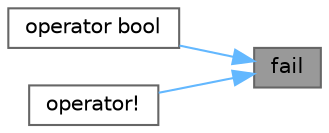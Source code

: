 digraph "fail"
{
 // LATEX_PDF_SIZE
  bgcolor="transparent";
  edge [fontname=Helvetica,fontsize=10,labelfontname=Helvetica,labelfontsize=10];
  node [fontname=Helvetica,fontsize=10,shape=box,height=0.2,width=0.4];
  rankdir="RL";
  Node1 [id="Node000001",label="fail",height=0.2,width=0.4,color="gray40", fillcolor="grey60", style="filled", fontcolor="black",tooltip=" "];
  Node1 -> Node2 [id="edge1_Node000001_Node000002",dir="back",color="steelblue1",style="solid",tooltip=" "];
  Node2 [id="Node000002",label="operator bool",height=0.2,width=0.4,color="grey40", fillcolor="white", style="filled",URL="$classFoam_1_1IOstream.html#a420e60e9788bfa3b52aa3aab72ea3a5e",tooltip=" "];
  Node1 -> Node3 [id="edge2_Node000001_Node000003",dir="back",color="steelblue1",style="solid",tooltip=" "];
  Node3 [id="Node000003",label="operator!",height=0.2,width=0.4,color="grey40", fillcolor="white", style="filled",URL="$classFoam_1_1IOstream.html#aa781ac6ac5a122ef2e89325c84d51f5a",tooltip=" "];
}
